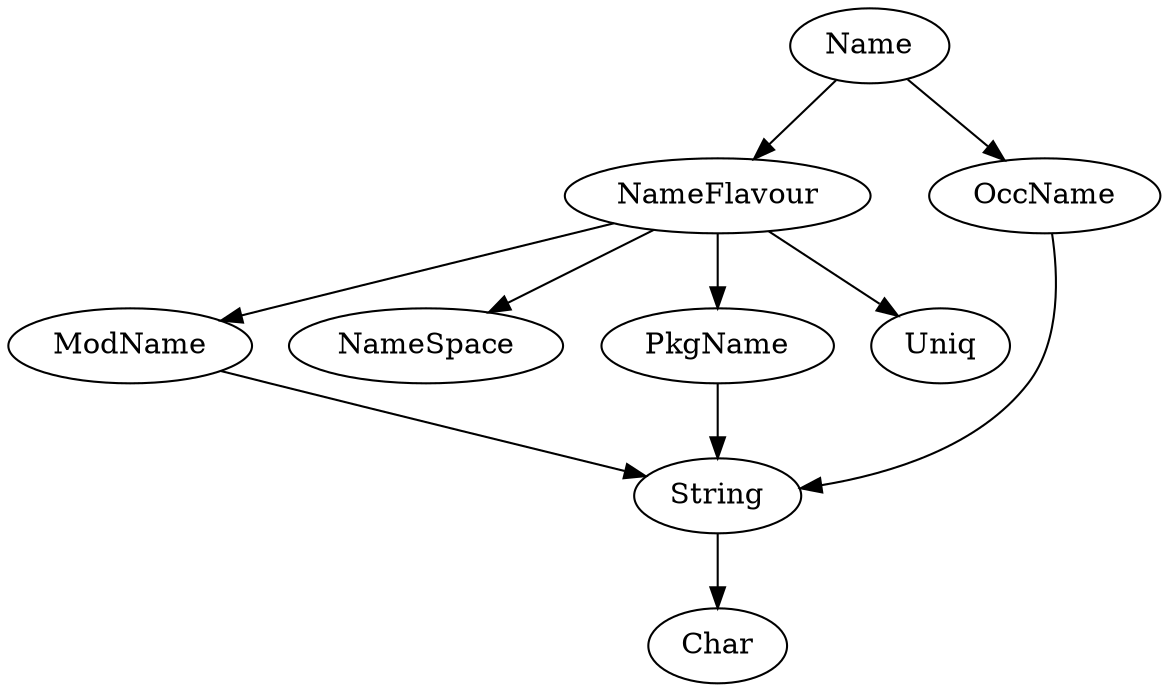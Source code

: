 digraph G {
"String" -> "Char"



"ModName" -> "String"
"Name" -> "NameFlavour"
"Name" -> "OccName"
"NameFlavour" -> "ModName"
"NameFlavour" -> "NameSpace"
"NameFlavour" -> "PkgName"
"NameFlavour" -> "Uniq"

"OccName" -> "String"
"PkgName" -> "String"

}